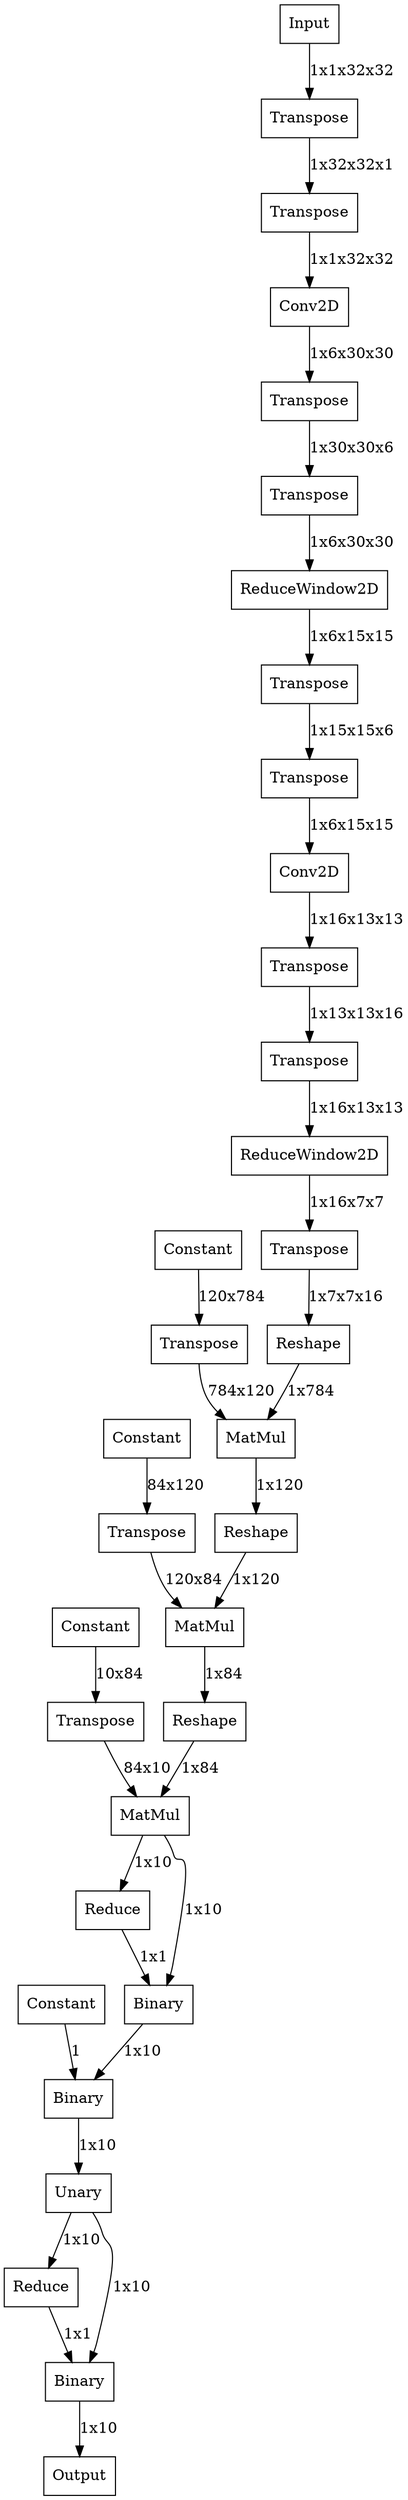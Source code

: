 digraph "graph" {
node [shape="record"]
"Transpose_0" [label="{Transpose}"]
"Conv2D_0" [label="{Conv2D}"]
"Transpose_1" [label="{Transpose}"]
"Transpose_2" [label="{Transpose}"]
"ReduceWindow2D_0" [label="{ReduceWindow2D}"]
"Transpose_3" [label="{Transpose}"]
"Transpose_4" [label="{Transpose}"]
"Conv2D_1" [label="{Conv2D}"]
"Transpose_5" [label="{Transpose}"]
"Transpose_6" [label="{Transpose}"]
"ReduceWindow2D_1" [label="{ReduceWindow2D}"]
"Transpose_7" [label="{Transpose}"]
"Transpose_8" [label="{Transpose}"]
"Reshape_0" [label="{Reshape}"]
"MatMul_0" [label="{MatMul}"]
"Transpose_9" [label="{Transpose}"]
"Reshape_1" [label="{Reshape}"]
"MatMul_1" [label="{MatMul}"]
"Transpose_10" [label="{Transpose}"]
"Reshape_2" [label="{Reshape}"]
"MatMul_2" [label="{MatMul}"]
"Reduce_0" [label="{Reduce}"]
"Binary_0" [label="{Binary}"]
"Constant_0" [label="{Constant}"]
"Binary_1" [label="{Binary}"]
"Unary_0" [label="{Unary}"]
"Reduce_1" [label="{Reduce}"]
"Binary_2" [label="{Binary}"]
"conv2d_input" [label="{Input}"]
"Transpose_11" [label="{Transpose}"]
"dense_2/Softmax" [label="{Output}"]
"Constant_1" [label="{Constant}"]
"Constant_2" [label="{Constant}"]
"Constant_3" [label="{Constant}"]
"Transpose_0"->"Conv2D_0" [label="1x1x32x32"]
"Conv2D_0"->"Transpose_1" [label="1x6x30x30"]
"Transpose_1"->"Transpose_2" [label="1x30x30x6"]
"Transpose_2"->"ReduceWindow2D_0" [label="1x6x30x30"]
"ReduceWindow2D_0"->"Transpose_3" [label="1x6x15x15"]
"Transpose_3"->"Transpose_4" [label="1x15x15x6"]
"Transpose_4"->"Conv2D_1" [label="1x6x15x15"]
"Conv2D_1"->"Transpose_5" [label="1x16x13x13"]
"Transpose_5"->"Transpose_6" [label="1x13x13x16"]
"Transpose_6"->"ReduceWindow2D_1" [label="1x16x13x13"]
"ReduceWindow2D_1"->"Transpose_7" [label="1x16x7x7"]
"Transpose_7"->"Reshape_0" [label="1x7x7x16"]
"Transpose_8"->"MatMul_0" [label="784x120"]
"Reshape_0"->"MatMul_0" [label="1x784"]
"MatMul_0"->"Reshape_1" [label="1x120"]
"Transpose_9"->"MatMul_1" [label="120x84"]
"Reshape_1"->"MatMul_1" [label="1x120"]
"MatMul_1"->"Reshape_2" [label="1x84"]
"Transpose_10"->"MatMul_2" [label="84x10"]
"Reshape_2"->"MatMul_2" [label="1x84"]
"MatMul_2"->"Binary_0" [label="1x10"]
"MatMul_2"->"Reduce_0" [label="1x10"]
"Reduce_0"->"Binary_0" [label="1x1"]
"Binary_0"->"Binary_1" [label="1x10"]
"Constant_0"->"Binary_1" [label="1"]
"Binary_1"->"Unary_0" [label="1x10"]
"Unary_0"->"Reduce_1" [label="1x10"]
"Unary_0"->"Binary_2" [label="1x10"]
"Reduce_1"->"Binary_2" [label="1x1"]
"Binary_2"->"dense_2/Softmax" [label="1x10"]
"conv2d_input"->"Transpose_11" [label="1x1x32x32"]
"Transpose_11"->"Transpose_0" [label="1x32x32x1"]
"Constant_1"->"Transpose_8" [label="120x784"]
"Constant_2"->"Transpose_10" [label="10x84"]
"Constant_3"->"Transpose_9" [label="84x120"]
}

